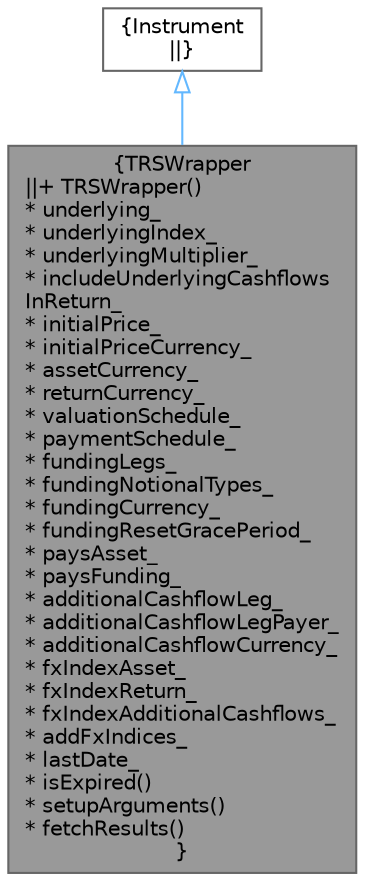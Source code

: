 digraph "TRSWrapper"
{
 // INTERACTIVE_SVG=YES
 // LATEX_PDF_SIZE
  bgcolor="transparent";
  edge [fontname=Helvetica,fontsize=10,labelfontname=Helvetica,labelfontsize=10];
  node [fontname=Helvetica,fontsize=10,shape=box,height=0.2,width=0.4];
  Node1 [label="{TRSWrapper\n||+ TRSWrapper()\l* underlying_\l* underlyingIndex_\l* underlyingMultiplier_\l* includeUnderlyingCashflows\lInReturn_\l* initialPrice_\l* initialPriceCurrency_\l* assetCurrency_\l* returnCurrency_\l* valuationSchedule_\l* paymentSchedule_\l* fundingLegs_\l* fundingNotionalTypes_\l* fundingCurrency_\l* fundingResetGracePeriod_\l* paysAsset_\l* paysFunding_\l* additionalCashflowLeg_\l* additionalCashflowLegPayer_\l* additionalCashflowCurrency_\l* fxIndexAsset_\l* fxIndexReturn_\l* fxIndexAdditionalCashflows_\l* addFxIndices_\l* lastDate_\l* isExpired()\l* setupArguments()\l* fetchResults()\l}",height=0.2,width=0.4,color="gray40", fillcolor="grey60", style="filled", fontcolor="black",tooltip="TRS Instrument Wrapper."];
  Node2 -> Node1 [dir="back",color="steelblue1",style="solid",arrowtail="onormal"];
  Node2 [label="{Instrument\n||}",height=0.2,width=0.4,color="gray40", fillcolor="white", style="filled",tooltip=" "];
}
